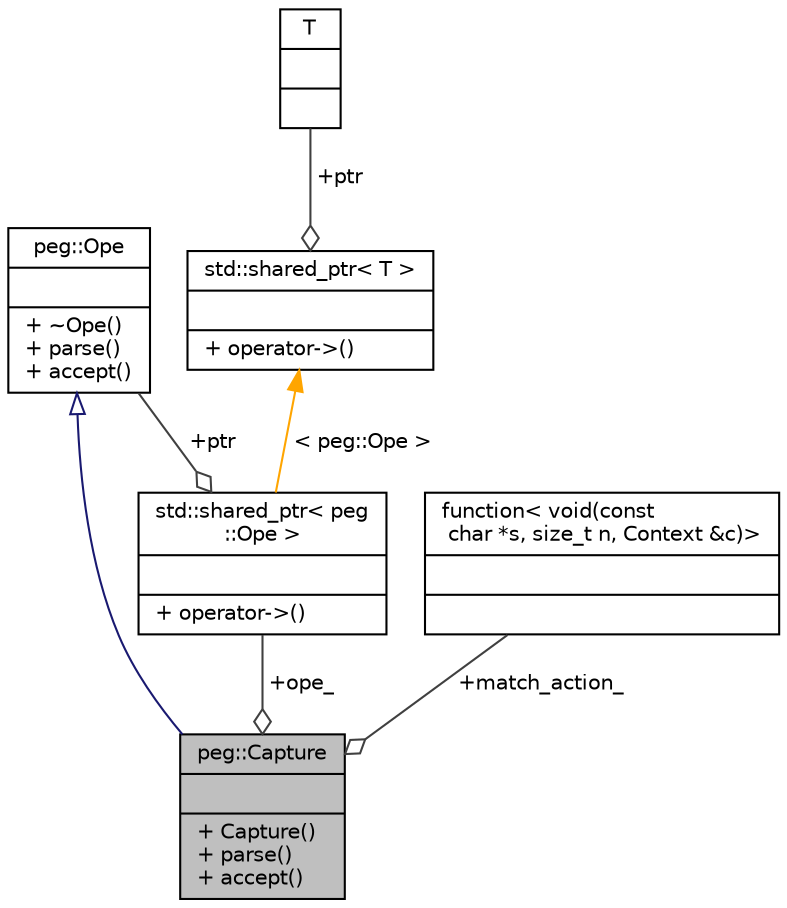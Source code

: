 digraph "peg::Capture"
{
 // LATEX_PDF_SIZE
  edge [fontname="Helvetica",fontsize="10",labelfontname="Helvetica",labelfontsize="10"];
  node [fontname="Helvetica",fontsize="10",shape=record];
  Node1 [label="{peg::Capture\n||+ Capture()\l+ parse()\l+ accept()\l}",height=0.2,width=0.4,color="black", fillcolor="grey75", style="filled", fontcolor="black",tooltip=" "];
  Node2 -> Node1 [dir="back",color="midnightblue",fontsize="10",style="solid",arrowtail="onormal",fontname="Helvetica"];
  Node2 [label="{peg::Ope\n||+ ~Ope()\l+ parse()\l+ accept()\l}",height=0.2,width=0.4,color="black", fillcolor="white", style="filled",URL="$classpeg_1_1Ope.html",tooltip=" "];
  Node3 -> Node1 [color="grey25",fontsize="10",style="solid",label=" +ope_" ,arrowhead="odiamond",fontname="Helvetica"];
  Node3 [label="{std::shared_ptr\< peg\l::Ope \>\n||+ operator-\>()\l}",height=0.2,width=0.4,color="black", fillcolor="white", style="filled",tooltip=" "];
  Node2 -> Node3 [color="grey25",fontsize="10",style="solid",label=" +ptr" ,arrowhead="odiamond",fontname="Helvetica"];
  Node4 -> Node3 [dir="back",color="orange",fontsize="10",style="solid",label=" \< peg::Ope \>" ,fontname="Helvetica"];
  Node4 [label="{std::shared_ptr\< T \>\n||+ operator-\>()\l}",height=0.2,width=0.4,color="black", fillcolor="white", style="filled",tooltip=" "];
  Node5 -> Node4 [color="grey25",fontsize="10",style="solid",label=" +ptr" ,arrowhead="odiamond",fontname="Helvetica"];
  Node5 [label="{T\n||}",height=0.2,width=0.4,color="black", fillcolor="white", style="filled",tooltip=" "];
  Node6 -> Node1 [color="grey25",fontsize="10",style="solid",label=" +match_action_" ,arrowhead="odiamond",fontname="Helvetica"];
  Node6 [label="{function\< void(const\l char *s, size_t n, Context &c)\>\n||}",height=0.2,width=0.4,color="black", fillcolor="white", style="filled",tooltip=" "];
}
